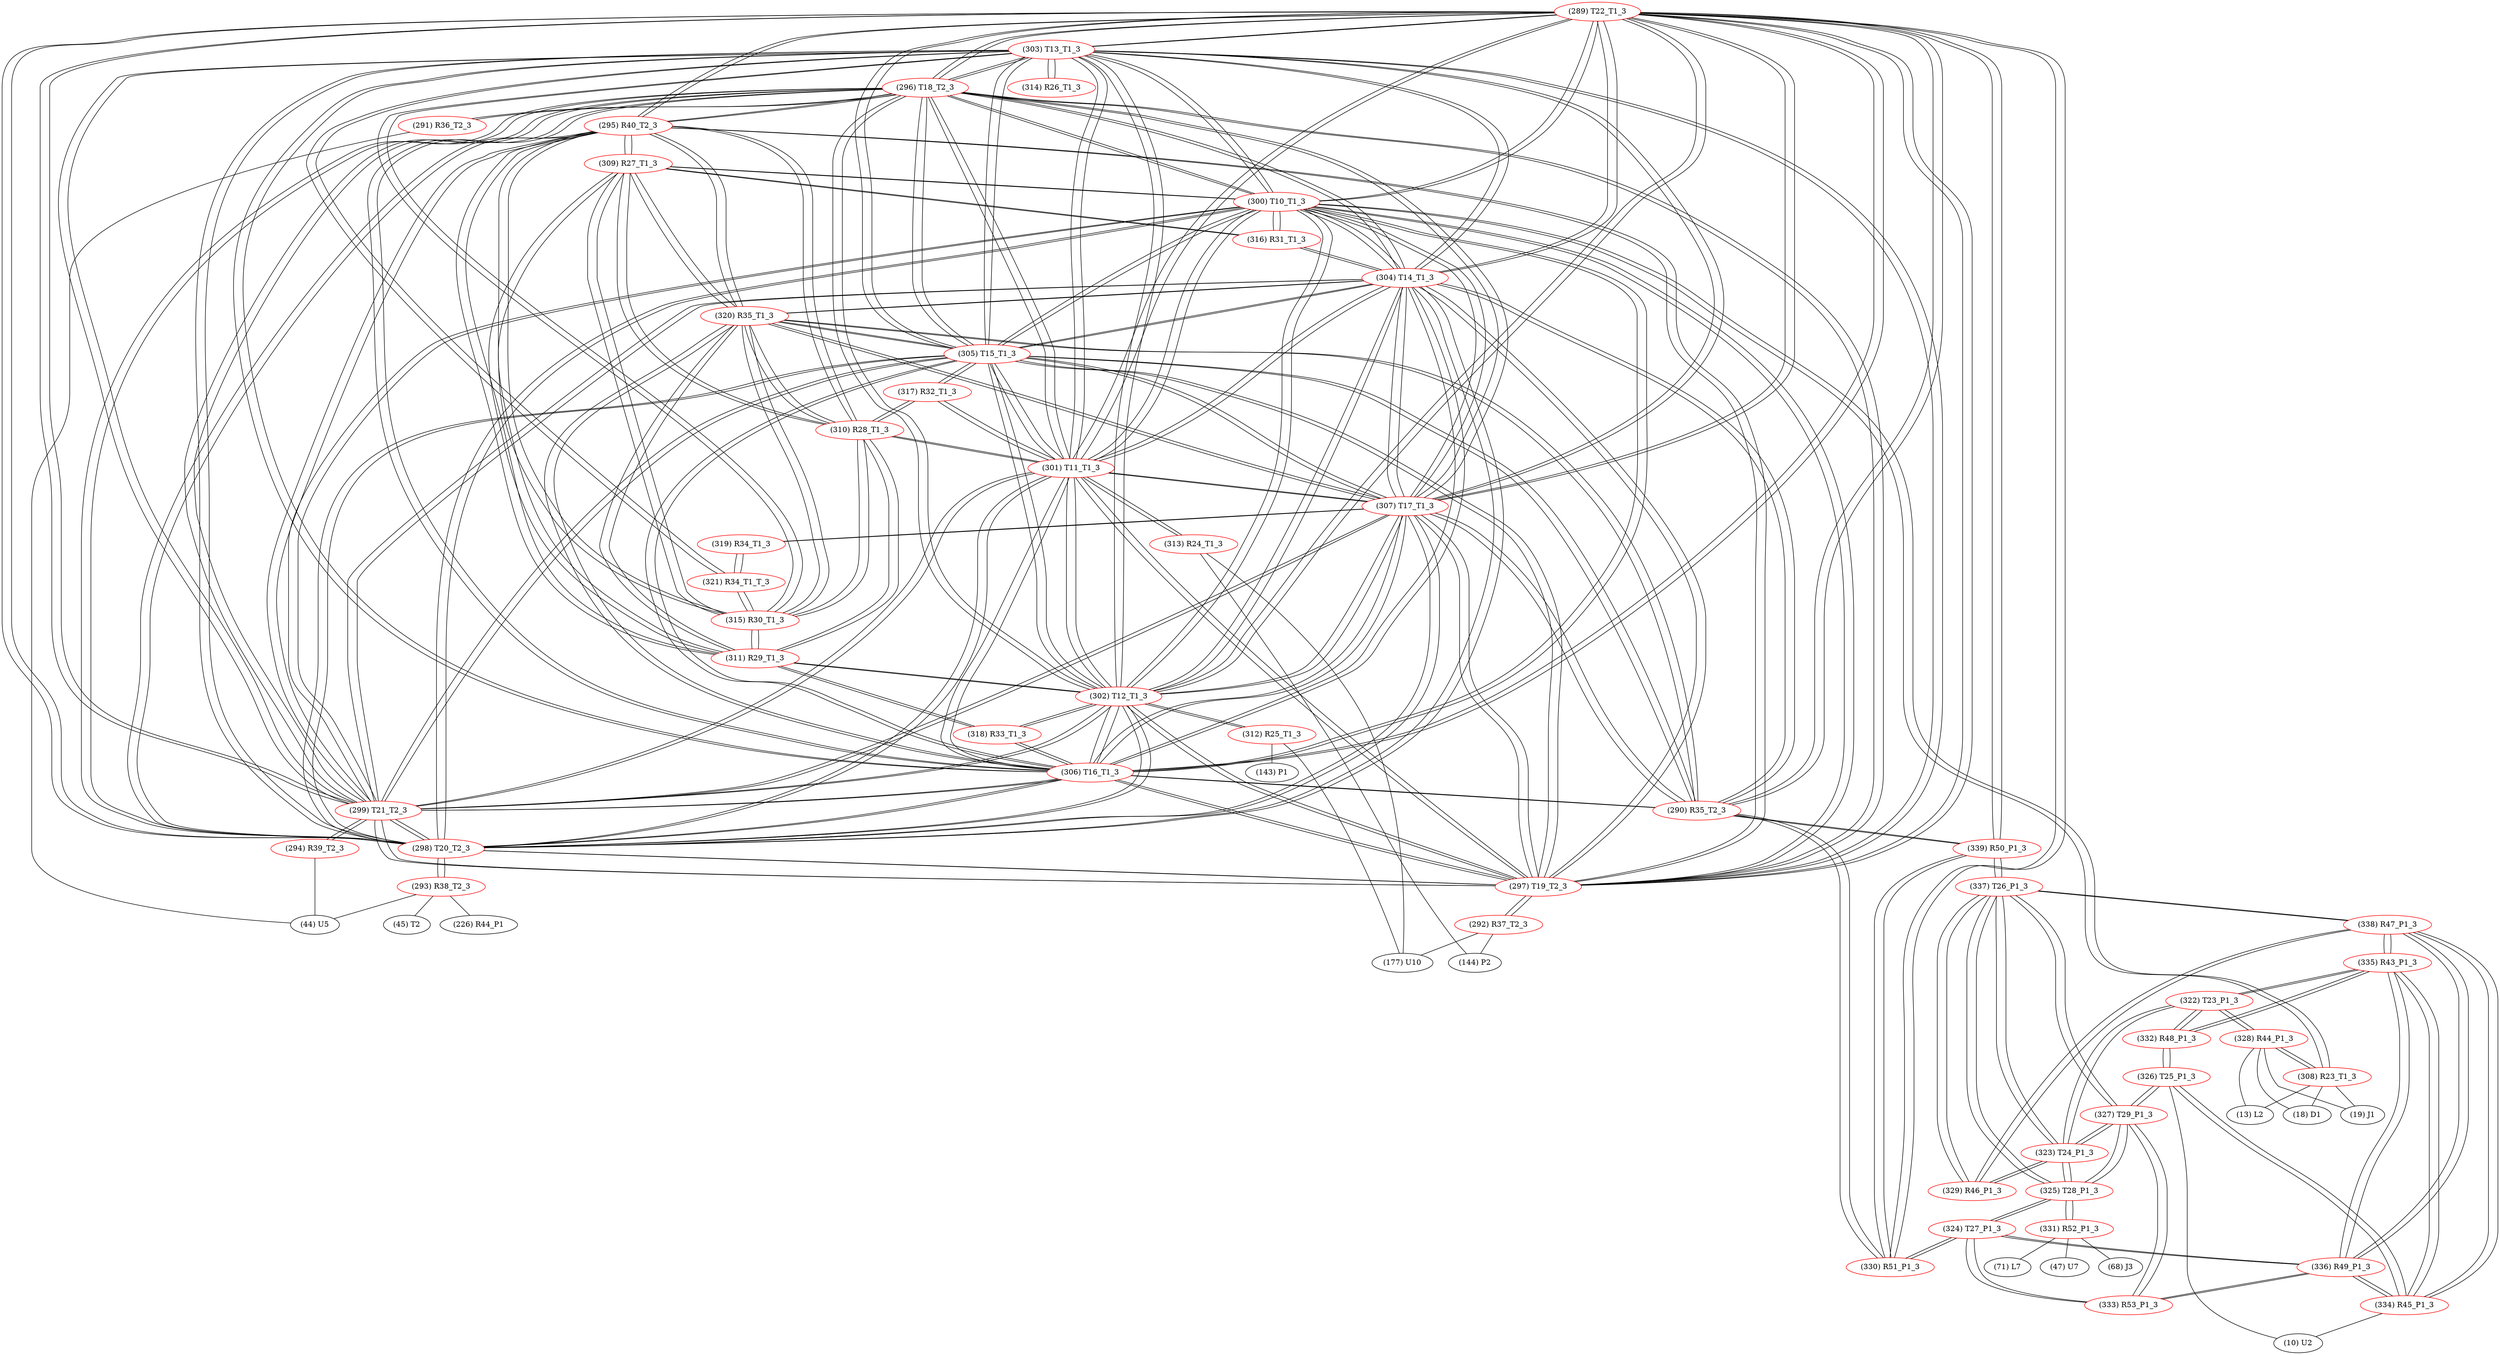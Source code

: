 graph {
	289 [label="(289) T22_T1_3" color=red]
	303 [label="(303) T13_T1_3"]
	296 [label="(296) T18_T2_3"]
	297 [label="(297) T19_T2_3"]
	302 [label="(302) T12_T1_3"]
	305 [label="(305) T15_T1_3"]
	304 [label="(304) T14_T1_3"]
	298 [label="(298) T20_T2_3"]
	299 [label="(299) T21_T2_3"]
	301 [label="(301) T11_T1_3"]
	300 [label="(300) T10_T1_3"]
	306 [label="(306) T16_T1_3"]
	307 [label="(307) T17_T1_3"]
	295 [label="(295) R40_T2_3"]
	330 [label="(330) R51_P1_3"]
	339 [label="(339) R50_P1_3"]
	290 [label="(290) R35_T2_3"]
	290 [label="(290) R35_T2_3" color=red]
	305 [label="(305) T15_T1_3"]
	306 [label="(306) T16_T1_3"]
	304 [label="(304) T14_T1_3"]
	307 [label="(307) T17_T1_3"]
	320 [label="(320) R35_T1_3"]
	330 [label="(330) R51_P1_3"]
	339 [label="(339) R50_P1_3"]
	289 [label="(289) T22_T1_3"]
	291 [label="(291) R36_T2_3" color=red]
	44 [label="(44) U5"]
	296 [label="(296) T18_T2_3"]
	292 [label="(292) R37_T2_3" color=red]
	177 [label="(177) U10"]
	144 [label="(144) P2"]
	297 [label="(297) T19_T2_3"]
	293 [label="(293) R38_T2_3" color=red]
	45 [label="(45) T2"]
	44 [label="(44) U5"]
	226 [label="(226) R44_P1"]
	298 [label="(298) T20_T2_3"]
	294 [label="(294) R39_T2_3" color=red]
	44 [label="(44) U5"]
	299 [label="(299) T21_T2_3"]
	295 [label="(295) R40_T2_3" color=red]
	297 [label="(297) T19_T2_3"]
	298 [label="(298) T20_T2_3"]
	299 [label="(299) T21_T2_3"]
	289 [label="(289) T22_T1_3"]
	296 [label="(296) T18_T2_3"]
	311 [label="(311) R29_T1_3"]
	310 [label="(310) R28_T1_3"]
	315 [label="(315) R30_T1_3"]
	309 [label="(309) R27_T1_3"]
	320 [label="(320) R35_T1_3"]
	296 [label="(296) T18_T2_3" color=red]
	303 [label="(303) T13_T1_3"]
	297 [label="(297) T19_T2_3"]
	302 [label="(302) T12_T1_3"]
	305 [label="(305) T15_T1_3"]
	304 [label="(304) T14_T1_3"]
	298 [label="(298) T20_T2_3"]
	299 [label="(299) T21_T2_3"]
	301 [label="(301) T11_T1_3"]
	300 [label="(300) T10_T1_3"]
	289 [label="(289) T22_T1_3"]
	306 [label="(306) T16_T1_3"]
	307 [label="(307) T17_T1_3"]
	295 [label="(295) R40_T2_3"]
	291 [label="(291) R36_T2_3"]
	297 [label="(297) T19_T2_3" color=red]
	303 [label="(303) T13_T1_3"]
	296 [label="(296) T18_T2_3"]
	302 [label="(302) T12_T1_3"]
	305 [label="(305) T15_T1_3"]
	304 [label="(304) T14_T1_3"]
	298 [label="(298) T20_T2_3"]
	299 [label="(299) T21_T2_3"]
	301 [label="(301) T11_T1_3"]
	300 [label="(300) T10_T1_3"]
	289 [label="(289) T22_T1_3"]
	306 [label="(306) T16_T1_3"]
	307 [label="(307) T17_T1_3"]
	295 [label="(295) R40_T2_3"]
	292 [label="(292) R37_T2_3"]
	298 [label="(298) T20_T2_3" color=red]
	303 [label="(303) T13_T1_3"]
	296 [label="(296) T18_T2_3"]
	297 [label="(297) T19_T2_3"]
	302 [label="(302) T12_T1_3"]
	305 [label="(305) T15_T1_3"]
	304 [label="(304) T14_T1_3"]
	299 [label="(299) T21_T2_3"]
	301 [label="(301) T11_T1_3"]
	300 [label="(300) T10_T1_3"]
	289 [label="(289) T22_T1_3"]
	306 [label="(306) T16_T1_3"]
	307 [label="(307) T17_T1_3"]
	295 [label="(295) R40_T2_3"]
	293 [label="(293) R38_T2_3"]
	299 [label="(299) T21_T2_3" color=red]
	303 [label="(303) T13_T1_3"]
	296 [label="(296) T18_T2_3"]
	297 [label="(297) T19_T2_3"]
	302 [label="(302) T12_T1_3"]
	305 [label="(305) T15_T1_3"]
	304 [label="(304) T14_T1_3"]
	298 [label="(298) T20_T2_3"]
	301 [label="(301) T11_T1_3"]
	300 [label="(300) T10_T1_3"]
	289 [label="(289) T22_T1_3"]
	306 [label="(306) T16_T1_3"]
	307 [label="(307) T17_T1_3"]
	295 [label="(295) R40_T2_3"]
	294 [label="(294) R39_T2_3"]
	300 [label="(300) T10_T1_3" color=red]
	303 [label="(303) T13_T1_3"]
	296 [label="(296) T18_T2_3"]
	297 [label="(297) T19_T2_3"]
	302 [label="(302) T12_T1_3"]
	305 [label="(305) T15_T1_3"]
	304 [label="(304) T14_T1_3"]
	298 [label="(298) T20_T2_3"]
	299 [label="(299) T21_T2_3"]
	301 [label="(301) T11_T1_3"]
	289 [label="(289) T22_T1_3"]
	306 [label="(306) T16_T1_3"]
	307 [label="(307) T17_T1_3"]
	308 [label="(308) R23_T1_3"]
	309 [label="(309) R27_T1_3"]
	316 [label="(316) R31_T1_3"]
	301 [label="(301) T11_T1_3" color=red]
	303 [label="(303) T13_T1_3"]
	296 [label="(296) T18_T2_3"]
	297 [label="(297) T19_T2_3"]
	302 [label="(302) T12_T1_3"]
	305 [label="(305) T15_T1_3"]
	304 [label="(304) T14_T1_3"]
	298 [label="(298) T20_T2_3"]
	299 [label="(299) T21_T2_3"]
	300 [label="(300) T10_T1_3"]
	289 [label="(289) T22_T1_3"]
	306 [label="(306) T16_T1_3"]
	307 [label="(307) T17_T1_3"]
	313 [label="(313) R24_T1_3"]
	317 [label="(317) R32_T1_3"]
	310 [label="(310) R28_T1_3"]
	302 [label="(302) T12_T1_3" color=red]
	303 [label="(303) T13_T1_3"]
	296 [label="(296) T18_T2_3"]
	297 [label="(297) T19_T2_3"]
	305 [label="(305) T15_T1_3"]
	304 [label="(304) T14_T1_3"]
	298 [label="(298) T20_T2_3"]
	299 [label="(299) T21_T2_3"]
	301 [label="(301) T11_T1_3"]
	300 [label="(300) T10_T1_3"]
	289 [label="(289) T22_T1_3"]
	306 [label="(306) T16_T1_3"]
	307 [label="(307) T17_T1_3"]
	318 [label="(318) R33_T1_3"]
	311 [label="(311) R29_T1_3"]
	312 [label="(312) R25_T1_3"]
	303 [label="(303) T13_T1_3" color=red]
	296 [label="(296) T18_T2_3"]
	297 [label="(297) T19_T2_3"]
	302 [label="(302) T12_T1_3"]
	305 [label="(305) T15_T1_3"]
	304 [label="(304) T14_T1_3"]
	298 [label="(298) T20_T2_3"]
	299 [label="(299) T21_T2_3"]
	301 [label="(301) T11_T1_3"]
	300 [label="(300) T10_T1_3"]
	289 [label="(289) T22_T1_3"]
	306 [label="(306) T16_T1_3"]
	307 [label="(307) T17_T1_3"]
	315 [label="(315) R30_T1_3"]
	321 [label="(321) R34_T1_T_3"]
	314 [label="(314) R26_T1_3"]
	304 [label="(304) T14_T1_3" color=red]
	303 [label="(303) T13_T1_3"]
	296 [label="(296) T18_T2_3"]
	297 [label="(297) T19_T2_3"]
	302 [label="(302) T12_T1_3"]
	305 [label="(305) T15_T1_3"]
	298 [label="(298) T20_T2_3"]
	299 [label="(299) T21_T2_3"]
	301 [label="(301) T11_T1_3"]
	300 [label="(300) T10_T1_3"]
	289 [label="(289) T22_T1_3"]
	306 [label="(306) T16_T1_3"]
	307 [label="(307) T17_T1_3"]
	290 [label="(290) R35_T2_3"]
	320 [label="(320) R35_T1_3"]
	316 [label="(316) R31_T1_3"]
	305 [label="(305) T15_T1_3" color=red]
	303 [label="(303) T13_T1_3"]
	296 [label="(296) T18_T2_3"]
	297 [label="(297) T19_T2_3"]
	302 [label="(302) T12_T1_3"]
	304 [label="(304) T14_T1_3"]
	298 [label="(298) T20_T2_3"]
	299 [label="(299) T21_T2_3"]
	301 [label="(301) T11_T1_3"]
	300 [label="(300) T10_T1_3"]
	289 [label="(289) T22_T1_3"]
	306 [label="(306) T16_T1_3"]
	307 [label="(307) T17_T1_3"]
	290 [label="(290) R35_T2_3"]
	320 [label="(320) R35_T1_3"]
	317 [label="(317) R32_T1_3"]
	306 [label="(306) T16_T1_3" color=red]
	303 [label="(303) T13_T1_3"]
	296 [label="(296) T18_T2_3"]
	297 [label="(297) T19_T2_3"]
	302 [label="(302) T12_T1_3"]
	305 [label="(305) T15_T1_3"]
	304 [label="(304) T14_T1_3"]
	298 [label="(298) T20_T2_3"]
	299 [label="(299) T21_T2_3"]
	301 [label="(301) T11_T1_3"]
	300 [label="(300) T10_T1_3"]
	289 [label="(289) T22_T1_3"]
	307 [label="(307) T17_T1_3"]
	290 [label="(290) R35_T2_3"]
	320 [label="(320) R35_T1_3"]
	318 [label="(318) R33_T1_3"]
	307 [label="(307) T17_T1_3" color=red]
	303 [label="(303) T13_T1_3"]
	296 [label="(296) T18_T2_3"]
	297 [label="(297) T19_T2_3"]
	302 [label="(302) T12_T1_3"]
	305 [label="(305) T15_T1_3"]
	304 [label="(304) T14_T1_3"]
	298 [label="(298) T20_T2_3"]
	299 [label="(299) T21_T2_3"]
	301 [label="(301) T11_T1_3"]
	300 [label="(300) T10_T1_3"]
	289 [label="(289) T22_T1_3"]
	306 [label="(306) T16_T1_3"]
	290 [label="(290) R35_T2_3"]
	320 [label="(320) R35_T1_3"]
	319 [label="(319) R34_T1_3"]
	308 [label="(308) R23_T1_3" color=red]
	18 [label="(18) D1"]
	19 [label="(19) J1"]
	328 [label="(328) R44_P1_3"]
	13 [label="(13) L2"]
	300 [label="(300) T10_T1_3"]
	309 [label="(309) R27_T1_3" color=red]
	295 [label="(295) R40_T2_3"]
	311 [label="(311) R29_T1_3"]
	310 [label="(310) R28_T1_3"]
	315 [label="(315) R30_T1_3"]
	320 [label="(320) R35_T1_3"]
	300 [label="(300) T10_T1_3"]
	316 [label="(316) R31_T1_3"]
	310 [label="(310) R28_T1_3" color=red]
	295 [label="(295) R40_T2_3"]
	311 [label="(311) R29_T1_3"]
	315 [label="(315) R30_T1_3"]
	309 [label="(309) R27_T1_3"]
	320 [label="(320) R35_T1_3"]
	317 [label="(317) R32_T1_3"]
	301 [label="(301) T11_T1_3"]
	311 [label="(311) R29_T1_3" color=red]
	295 [label="(295) R40_T2_3"]
	310 [label="(310) R28_T1_3"]
	315 [label="(315) R30_T1_3"]
	309 [label="(309) R27_T1_3"]
	320 [label="(320) R35_T1_3"]
	318 [label="(318) R33_T1_3"]
	302 [label="(302) T12_T1_3"]
	312 [label="(312) R25_T1_3" color=red]
	177 [label="(177) U10"]
	143 [label="(143) P1"]
	302 [label="(302) T12_T1_3"]
	313 [label="(313) R24_T1_3" color=red]
	177 [label="(177) U10"]
	144 [label="(144) P2"]
	301 [label="(301) T11_T1_3"]
	314 [label="(314) R26_T1_3" color=red]
	303 [label="(303) T13_T1_3"]
	315 [label="(315) R30_T1_3" color=red]
	295 [label="(295) R40_T2_3"]
	311 [label="(311) R29_T1_3"]
	310 [label="(310) R28_T1_3"]
	309 [label="(309) R27_T1_3"]
	320 [label="(320) R35_T1_3"]
	321 [label="(321) R34_T1_T_3"]
	303 [label="(303) T13_T1_3"]
	316 [label="(316) R31_T1_3" color=red]
	309 [label="(309) R27_T1_3"]
	300 [label="(300) T10_T1_3"]
	304 [label="(304) T14_T1_3"]
	317 [label="(317) R32_T1_3" color=red]
	305 [label="(305) T15_T1_3"]
	301 [label="(301) T11_T1_3"]
	310 [label="(310) R28_T1_3"]
	318 [label="(318) R33_T1_3" color=red]
	306 [label="(306) T16_T1_3"]
	302 [label="(302) T12_T1_3"]
	311 [label="(311) R29_T1_3"]
	319 [label="(319) R34_T1_3" color=red]
	307 [label="(307) T17_T1_3"]
	321 [label="(321) R34_T1_T_3"]
	320 [label="(320) R35_T1_3" color=red]
	305 [label="(305) T15_T1_3"]
	306 [label="(306) T16_T1_3"]
	304 [label="(304) T14_T1_3"]
	307 [label="(307) T17_T1_3"]
	290 [label="(290) R35_T2_3"]
	295 [label="(295) R40_T2_3"]
	311 [label="(311) R29_T1_3"]
	310 [label="(310) R28_T1_3"]
	315 [label="(315) R30_T1_3"]
	309 [label="(309) R27_T1_3"]
	321 [label="(321) R34_T1_T_3" color=red]
	315 [label="(315) R30_T1_3"]
	303 [label="(303) T13_T1_3"]
	319 [label="(319) R34_T1_3"]
	322 [label="(322) T23_P1_3" color=red]
	332 [label="(332) R48_P1_3"]
	335 [label="(335) R43_P1_3"]
	323 [label="(323) T24_P1_3"]
	328 [label="(328) R44_P1_3"]
	323 [label="(323) T24_P1_3" color=red]
	337 [label="(337) T26_P1_3"]
	327 [label="(327) T29_P1_3"]
	325 [label="(325) T28_P1_3"]
	329 [label="(329) R46_P1_3"]
	322 [label="(322) T23_P1_3"]
	324 [label="(324) T27_P1_3" color=red]
	330 [label="(330) R51_P1_3"]
	325 [label="(325) T28_P1_3"]
	333 [label="(333) R53_P1_3"]
	336 [label="(336) R49_P1_3"]
	325 [label="(325) T28_P1_3" color=red]
	337 [label="(337) T26_P1_3"]
	323 [label="(323) T24_P1_3"]
	327 [label="(327) T29_P1_3"]
	331 [label="(331) R52_P1_3"]
	324 [label="(324) T27_P1_3"]
	326 [label="(326) T25_P1_3" color=red]
	327 [label="(327) T29_P1_3"]
	332 [label="(332) R48_P1_3"]
	334 [label="(334) R45_P1_3"]
	10 [label="(10) U2"]
	327 [label="(327) T29_P1_3" color=red]
	337 [label="(337) T26_P1_3"]
	323 [label="(323) T24_P1_3"]
	325 [label="(325) T28_P1_3"]
	326 [label="(326) T25_P1_3"]
	333 [label="(333) R53_P1_3"]
	328 [label="(328) R44_P1_3" color=red]
	18 [label="(18) D1"]
	19 [label="(19) J1"]
	13 [label="(13) L2"]
	308 [label="(308) R23_T1_3"]
	322 [label="(322) T23_P1_3"]
	329 [label="(329) R46_P1_3" color=red]
	337 [label="(337) T26_P1_3"]
	338 [label="(338) R47_P1_3"]
	323 [label="(323) T24_P1_3"]
	330 [label="(330) R51_P1_3" color=red]
	324 [label="(324) T27_P1_3"]
	339 [label="(339) R50_P1_3"]
	289 [label="(289) T22_T1_3"]
	290 [label="(290) R35_T2_3"]
	331 [label="(331) R52_P1_3" color=red]
	47 [label="(47) U7"]
	68 [label="(68) J3"]
	71 [label="(71) L7"]
	325 [label="(325) T28_P1_3"]
	332 [label="(332) R48_P1_3" color=red]
	326 [label="(326) T25_P1_3"]
	322 [label="(322) T23_P1_3"]
	335 [label="(335) R43_P1_3"]
	333 [label="(333) R53_P1_3" color=red]
	327 [label="(327) T29_P1_3"]
	324 [label="(324) T27_P1_3"]
	336 [label="(336) R49_P1_3"]
	334 [label="(334) R45_P1_3" color=red]
	338 [label="(338) R47_P1_3"]
	335 [label="(335) R43_P1_3"]
	336 [label="(336) R49_P1_3"]
	326 [label="(326) T25_P1_3"]
	10 [label="(10) U2"]
	335 [label="(335) R43_P1_3" color=red]
	332 [label="(332) R48_P1_3"]
	322 [label="(322) T23_P1_3"]
	338 [label="(338) R47_P1_3"]
	334 [label="(334) R45_P1_3"]
	336 [label="(336) R49_P1_3"]
	336 [label="(336) R49_P1_3" color=red]
	338 [label="(338) R47_P1_3"]
	334 [label="(334) R45_P1_3"]
	335 [label="(335) R43_P1_3"]
	324 [label="(324) T27_P1_3"]
	333 [label="(333) R53_P1_3"]
	337 [label="(337) T26_P1_3" color=red]
	339 [label="(339) R50_P1_3"]
	323 [label="(323) T24_P1_3"]
	327 [label="(327) T29_P1_3"]
	325 [label="(325) T28_P1_3"]
	329 [label="(329) R46_P1_3"]
	338 [label="(338) R47_P1_3"]
	338 [label="(338) R47_P1_3" color=red]
	334 [label="(334) R45_P1_3"]
	335 [label="(335) R43_P1_3"]
	336 [label="(336) R49_P1_3"]
	337 [label="(337) T26_P1_3"]
	329 [label="(329) R46_P1_3"]
	339 [label="(339) R50_P1_3" color=red]
	337 [label="(337) T26_P1_3"]
	330 [label="(330) R51_P1_3"]
	289 [label="(289) T22_T1_3"]
	290 [label="(290) R35_T2_3"]
	289 -- 303
	289 -- 296
	289 -- 297
	289 -- 302
	289 -- 305
	289 -- 304
	289 -- 298
	289 -- 299
	289 -- 301
	289 -- 300
	289 -- 306
	289 -- 307
	289 -- 295
	289 -- 330
	289 -- 339
	289 -- 290
	290 -- 305
	290 -- 306
	290 -- 304
	290 -- 307
	290 -- 320
	290 -- 330
	290 -- 339
	290 -- 289
	291 -- 44
	291 -- 296
	292 -- 177
	292 -- 144
	292 -- 297
	293 -- 45
	293 -- 44
	293 -- 226
	293 -- 298
	294 -- 44
	294 -- 299
	295 -- 297
	295 -- 298
	295 -- 299
	295 -- 289
	295 -- 296
	295 -- 311
	295 -- 310
	295 -- 315
	295 -- 309
	295 -- 320
	296 -- 303
	296 -- 297
	296 -- 302
	296 -- 305
	296 -- 304
	296 -- 298
	296 -- 299
	296 -- 301
	296 -- 300
	296 -- 289
	296 -- 306
	296 -- 307
	296 -- 295
	296 -- 291
	297 -- 303
	297 -- 296
	297 -- 302
	297 -- 305
	297 -- 304
	297 -- 298
	297 -- 299
	297 -- 301
	297 -- 300
	297 -- 289
	297 -- 306
	297 -- 307
	297 -- 295
	297 -- 292
	298 -- 303
	298 -- 296
	298 -- 297
	298 -- 302
	298 -- 305
	298 -- 304
	298 -- 299
	298 -- 301
	298 -- 300
	298 -- 289
	298 -- 306
	298 -- 307
	298 -- 295
	298 -- 293
	299 -- 303
	299 -- 296
	299 -- 297
	299 -- 302
	299 -- 305
	299 -- 304
	299 -- 298
	299 -- 301
	299 -- 300
	299 -- 289
	299 -- 306
	299 -- 307
	299 -- 295
	299 -- 294
	300 -- 303
	300 -- 296
	300 -- 297
	300 -- 302
	300 -- 305
	300 -- 304
	300 -- 298
	300 -- 299
	300 -- 301
	300 -- 289
	300 -- 306
	300 -- 307
	300 -- 308
	300 -- 309
	300 -- 316
	301 -- 303
	301 -- 296
	301 -- 297
	301 -- 302
	301 -- 305
	301 -- 304
	301 -- 298
	301 -- 299
	301 -- 300
	301 -- 289
	301 -- 306
	301 -- 307
	301 -- 313
	301 -- 317
	301 -- 310
	302 -- 303
	302 -- 296
	302 -- 297
	302 -- 305
	302 -- 304
	302 -- 298
	302 -- 299
	302 -- 301
	302 -- 300
	302 -- 289
	302 -- 306
	302 -- 307
	302 -- 318
	302 -- 311
	302 -- 312
	303 -- 296
	303 -- 297
	303 -- 302
	303 -- 305
	303 -- 304
	303 -- 298
	303 -- 299
	303 -- 301
	303 -- 300
	303 -- 289
	303 -- 306
	303 -- 307
	303 -- 315
	303 -- 321
	303 -- 314
	304 -- 303
	304 -- 296
	304 -- 297
	304 -- 302
	304 -- 305
	304 -- 298
	304 -- 299
	304 -- 301
	304 -- 300
	304 -- 289
	304 -- 306
	304 -- 307
	304 -- 290
	304 -- 320
	304 -- 316
	305 -- 303
	305 -- 296
	305 -- 297
	305 -- 302
	305 -- 304
	305 -- 298
	305 -- 299
	305 -- 301
	305 -- 300
	305 -- 289
	305 -- 306
	305 -- 307
	305 -- 290
	305 -- 320
	305 -- 317
	306 -- 303
	306 -- 296
	306 -- 297
	306 -- 302
	306 -- 305
	306 -- 304
	306 -- 298
	306 -- 299
	306 -- 301
	306 -- 300
	306 -- 289
	306 -- 307
	306 -- 290
	306 -- 320
	306 -- 318
	307 -- 303
	307 -- 296
	307 -- 297
	307 -- 302
	307 -- 305
	307 -- 304
	307 -- 298
	307 -- 299
	307 -- 301
	307 -- 300
	307 -- 289
	307 -- 306
	307 -- 290
	307 -- 320
	307 -- 319
	308 -- 18
	308 -- 19
	308 -- 328
	308 -- 13
	308 -- 300
	309 -- 295
	309 -- 311
	309 -- 310
	309 -- 315
	309 -- 320
	309 -- 300
	309 -- 316
	310 -- 295
	310 -- 311
	310 -- 315
	310 -- 309
	310 -- 320
	310 -- 317
	310 -- 301
	311 -- 295
	311 -- 310
	311 -- 315
	311 -- 309
	311 -- 320
	311 -- 318
	311 -- 302
	312 -- 177
	312 -- 143
	312 -- 302
	313 -- 177
	313 -- 144
	313 -- 301
	314 -- 303
	315 -- 295
	315 -- 311
	315 -- 310
	315 -- 309
	315 -- 320
	315 -- 321
	315 -- 303
	316 -- 309
	316 -- 300
	316 -- 304
	317 -- 305
	317 -- 301
	317 -- 310
	318 -- 306
	318 -- 302
	318 -- 311
	319 -- 307
	319 -- 321
	320 -- 305
	320 -- 306
	320 -- 304
	320 -- 307
	320 -- 290
	320 -- 295
	320 -- 311
	320 -- 310
	320 -- 315
	320 -- 309
	321 -- 315
	321 -- 303
	321 -- 319
	322 -- 332
	322 -- 335
	322 -- 323
	322 -- 328
	323 -- 337
	323 -- 327
	323 -- 325
	323 -- 329
	323 -- 322
	324 -- 330
	324 -- 325
	324 -- 333
	324 -- 336
	325 -- 337
	325 -- 323
	325 -- 327
	325 -- 331
	325 -- 324
	326 -- 327
	326 -- 332
	326 -- 334
	326 -- 10
	327 -- 337
	327 -- 323
	327 -- 325
	327 -- 326
	327 -- 333
	328 -- 18
	328 -- 19
	328 -- 13
	328 -- 308
	328 -- 322
	329 -- 337
	329 -- 338
	329 -- 323
	330 -- 324
	330 -- 339
	330 -- 289
	330 -- 290
	331 -- 47
	331 -- 68
	331 -- 71
	331 -- 325
	332 -- 326
	332 -- 322
	332 -- 335
	333 -- 327
	333 -- 324
	333 -- 336
	334 -- 338
	334 -- 335
	334 -- 336
	334 -- 326
	334 -- 10
	335 -- 332
	335 -- 322
	335 -- 338
	335 -- 334
	335 -- 336
	336 -- 338
	336 -- 334
	336 -- 335
	336 -- 324
	336 -- 333
	337 -- 339
	337 -- 323
	337 -- 327
	337 -- 325
	337 -- 329
	337 -- 338
	338 -- 334
	338 -- 335
	338 -- 336
	338 -- 337
	338 -- 329
	339 -- 337
	339 -- 330
	339 -- 289
	339 -- 290
}